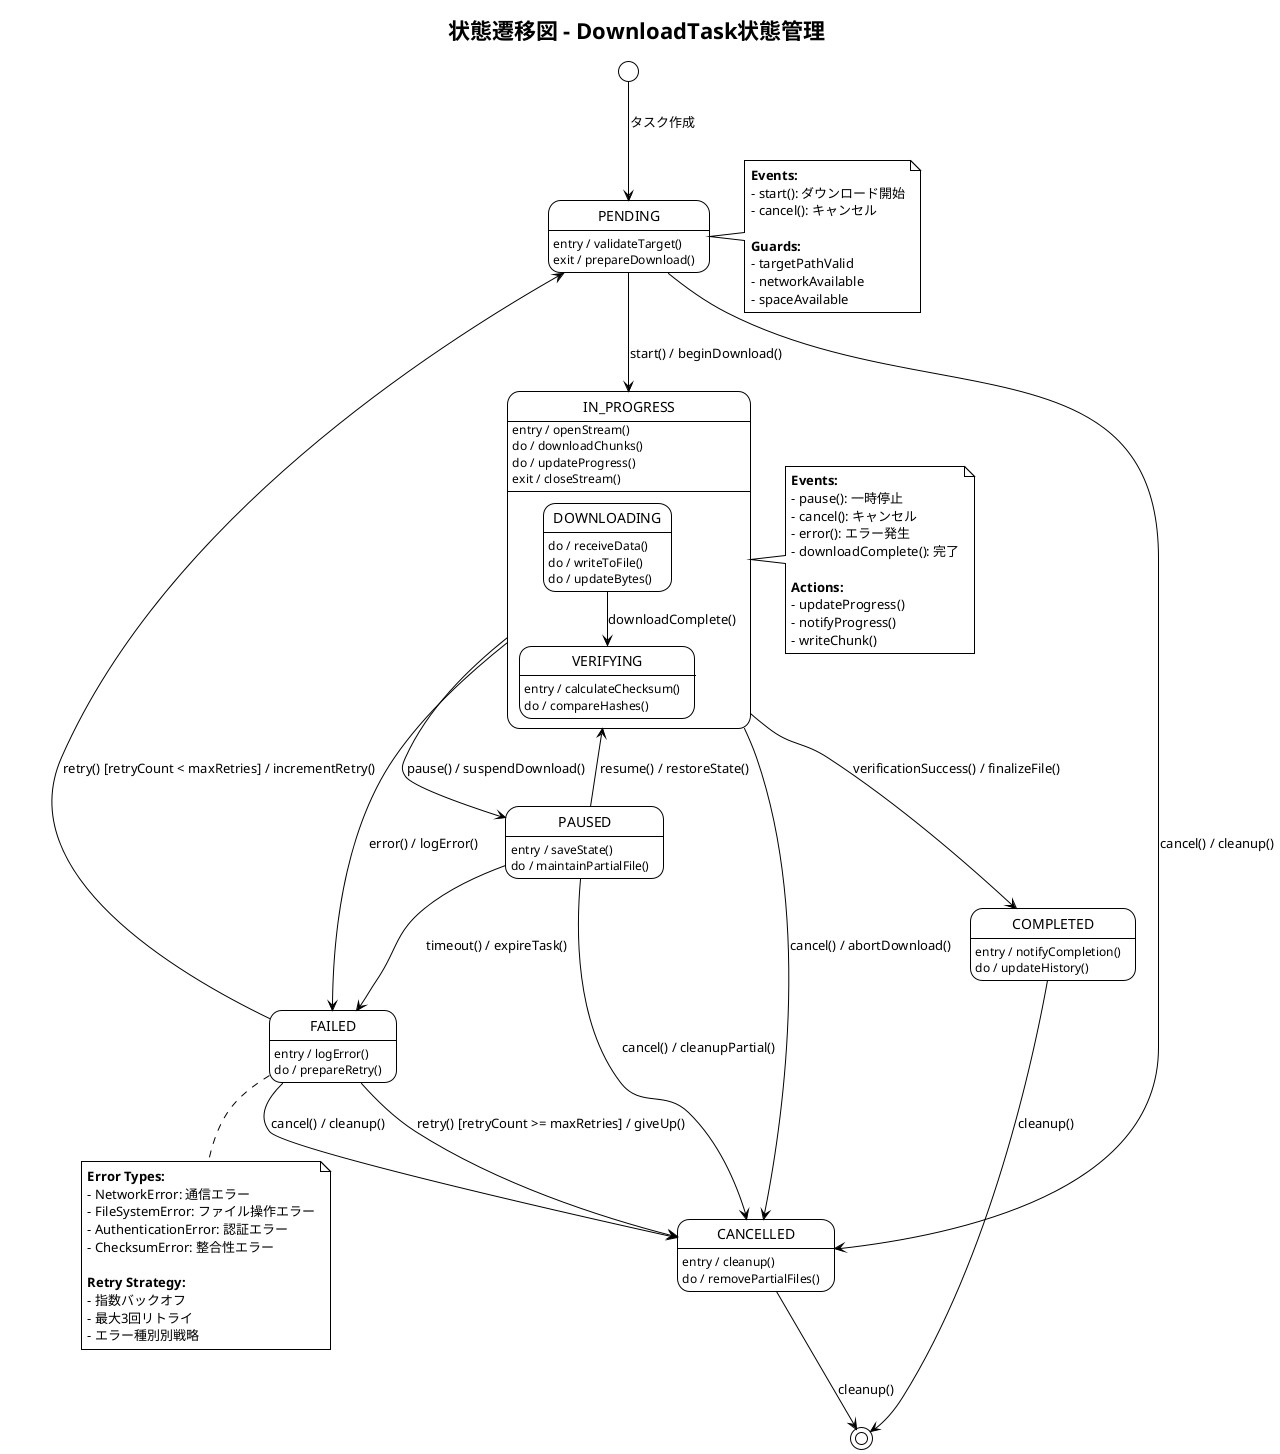 @startuml DownloadTaskStateDiagram
!theme plain
title 状態遷移図 - DownloadTask状態管理

[*] --> PENDING : タスク作成

state PENDING {
  PENDING : entry / validateTarget()
  PENDING : exit / prepareDownload()
}

PENDING --> IN_PROGRESS : start() / beginDownload()
PENDING --> CANCELLED : cancel() / cleanup()

state IN_PROGRESS {
  IN_PROGRESS : entry / openStream()
  IN_PROGRESS : do / downloadChunks()
  IN_PROGRESS : do / updateProgress()
  IN_PROGRESS : exit / closeStream()
  
  state DOWNLOADING {
    DOWNLOADING : do / receiveData()
    DOWNLOADING : do / writeToFile()
    DOWNLOADING : do / updateBytes()
  }
  
  state VERIFYING {
    VERIFYING : entry / calculateChecksum()
    VERIFYING : do / compareHashes()
  }
  
  DOWNLOADING --> VERIFYING : downloadComplete()
}

IN_PROGRESS --> PAUSED : pause() / suspendDownload()
IN_PROGRESS --> CANCELLED : cancel() / abortDownload()
IN_PROGRESS --> FAILED : error() / logError()
IN_PROGRESS --> COMPLETED : verificationSuccess() / finalizeFile()

state PAUSED {
  PAUSED : entry / saveState()
  PAUSED : do / maintainPartialFile()
}

PAUSED --> IN_PROGRESS : resume() / restoreState()
PAUSED --> CANCELLED : cancel() / cleanupPartial()
PAUSED --> FAILED : timeout() / expireTask()

state FAILED {
  FAILED : entry / logError()
  FAILED : do / prepareRetry()
}

FAILED --> PENDING : retry() [retryCount < maxRetries] / incrementRetry()
FAILED --> CANCELLED : retry() [retryCount >= maxRetries] / giveUp()
FAILED --> CANCELLED : cancel() / cleanup()

state COMPLETED {
  COMPLETED : entry / notifyCompletion()
  COMPLETED : do / updateHistory()
}

state CANCELLED {
  CANCELLED : entry / cleanup()
  CANCELLED : do / removePartialFiles()
}

COMPLETED --> [*] : cleanup()
CANCELLED --> [*] : cleanup()

' イベント定義
note right of PENDING
  **Events:**
  - start(): ダウンロード開始
  - cancel(): キャンセル
  
  **Guards:**
  - targetPathValid
  - networkAvailable
  - spaceAvailable
end note

note right of IN_PROGRESS
  **Events:**
  - pause(): 一時停止
  - cancel(): キャンセル
  - error(): エラー発生
  - downloadComplete(): 完了
  
  **Actions:**
  - updateProgress()
  - notifyProgress()
  - writeChunk()
end note

note bottom of FAILED
  **Error Types:**
  - NetworkError: 通信エラー
  - FileSystemError: ファイル操作エラー
  - AuthenticationError: 認証エラー
  - ChecksumError: 整合性エラー
  
  **Retry Strategy:**
  - 指数バックオフ
  - 最大3回リトライ
  - エラー種別別戦略
end note

@enduml